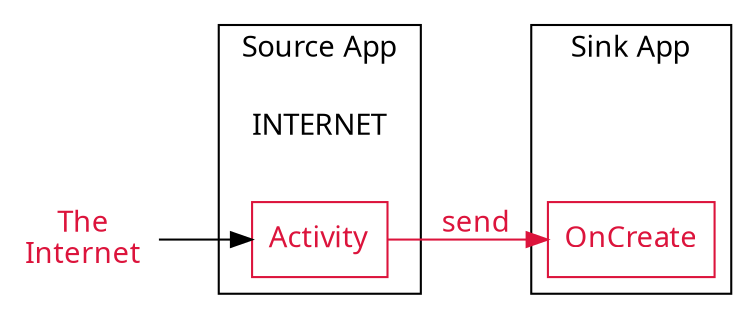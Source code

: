 digraph taint {
  compound=true;
  overlap=false;
  rankdir=LR;
  splines=true;
  graph [fontname="LMSans10-Regular"]

  net [label="The\nInternet" shape=none fontcolor=crimson fontname="LMSans10-Regular"];  

  subgraph cluster_source {fontname="LMSans10-Regular"
    label="Source App";
    perm [label="INTERNET" shape=none fontcolor=black fontname="LMSans10-Regular"];      
    act [label="Activity" shape=rectangle color=crimson fontcolor=crimson fontname="LMSans10-Regular"];
  }

  subgraph cluster_sink {fontname="LMSans10-Regular"
    label="Sink App";
    perm2 [label="" shape=none fontname="LMSans10-Regular"];
    oncreate [label="OnCreate" shape=rectangle color=crimson fontcolor=crimson fontname="LMSans10-Regular"];
  }

  net -> act;
  act -> oncreate [label=send fontname="LMSans10-Regular" fontcolor=crimson color=crimson];
}
